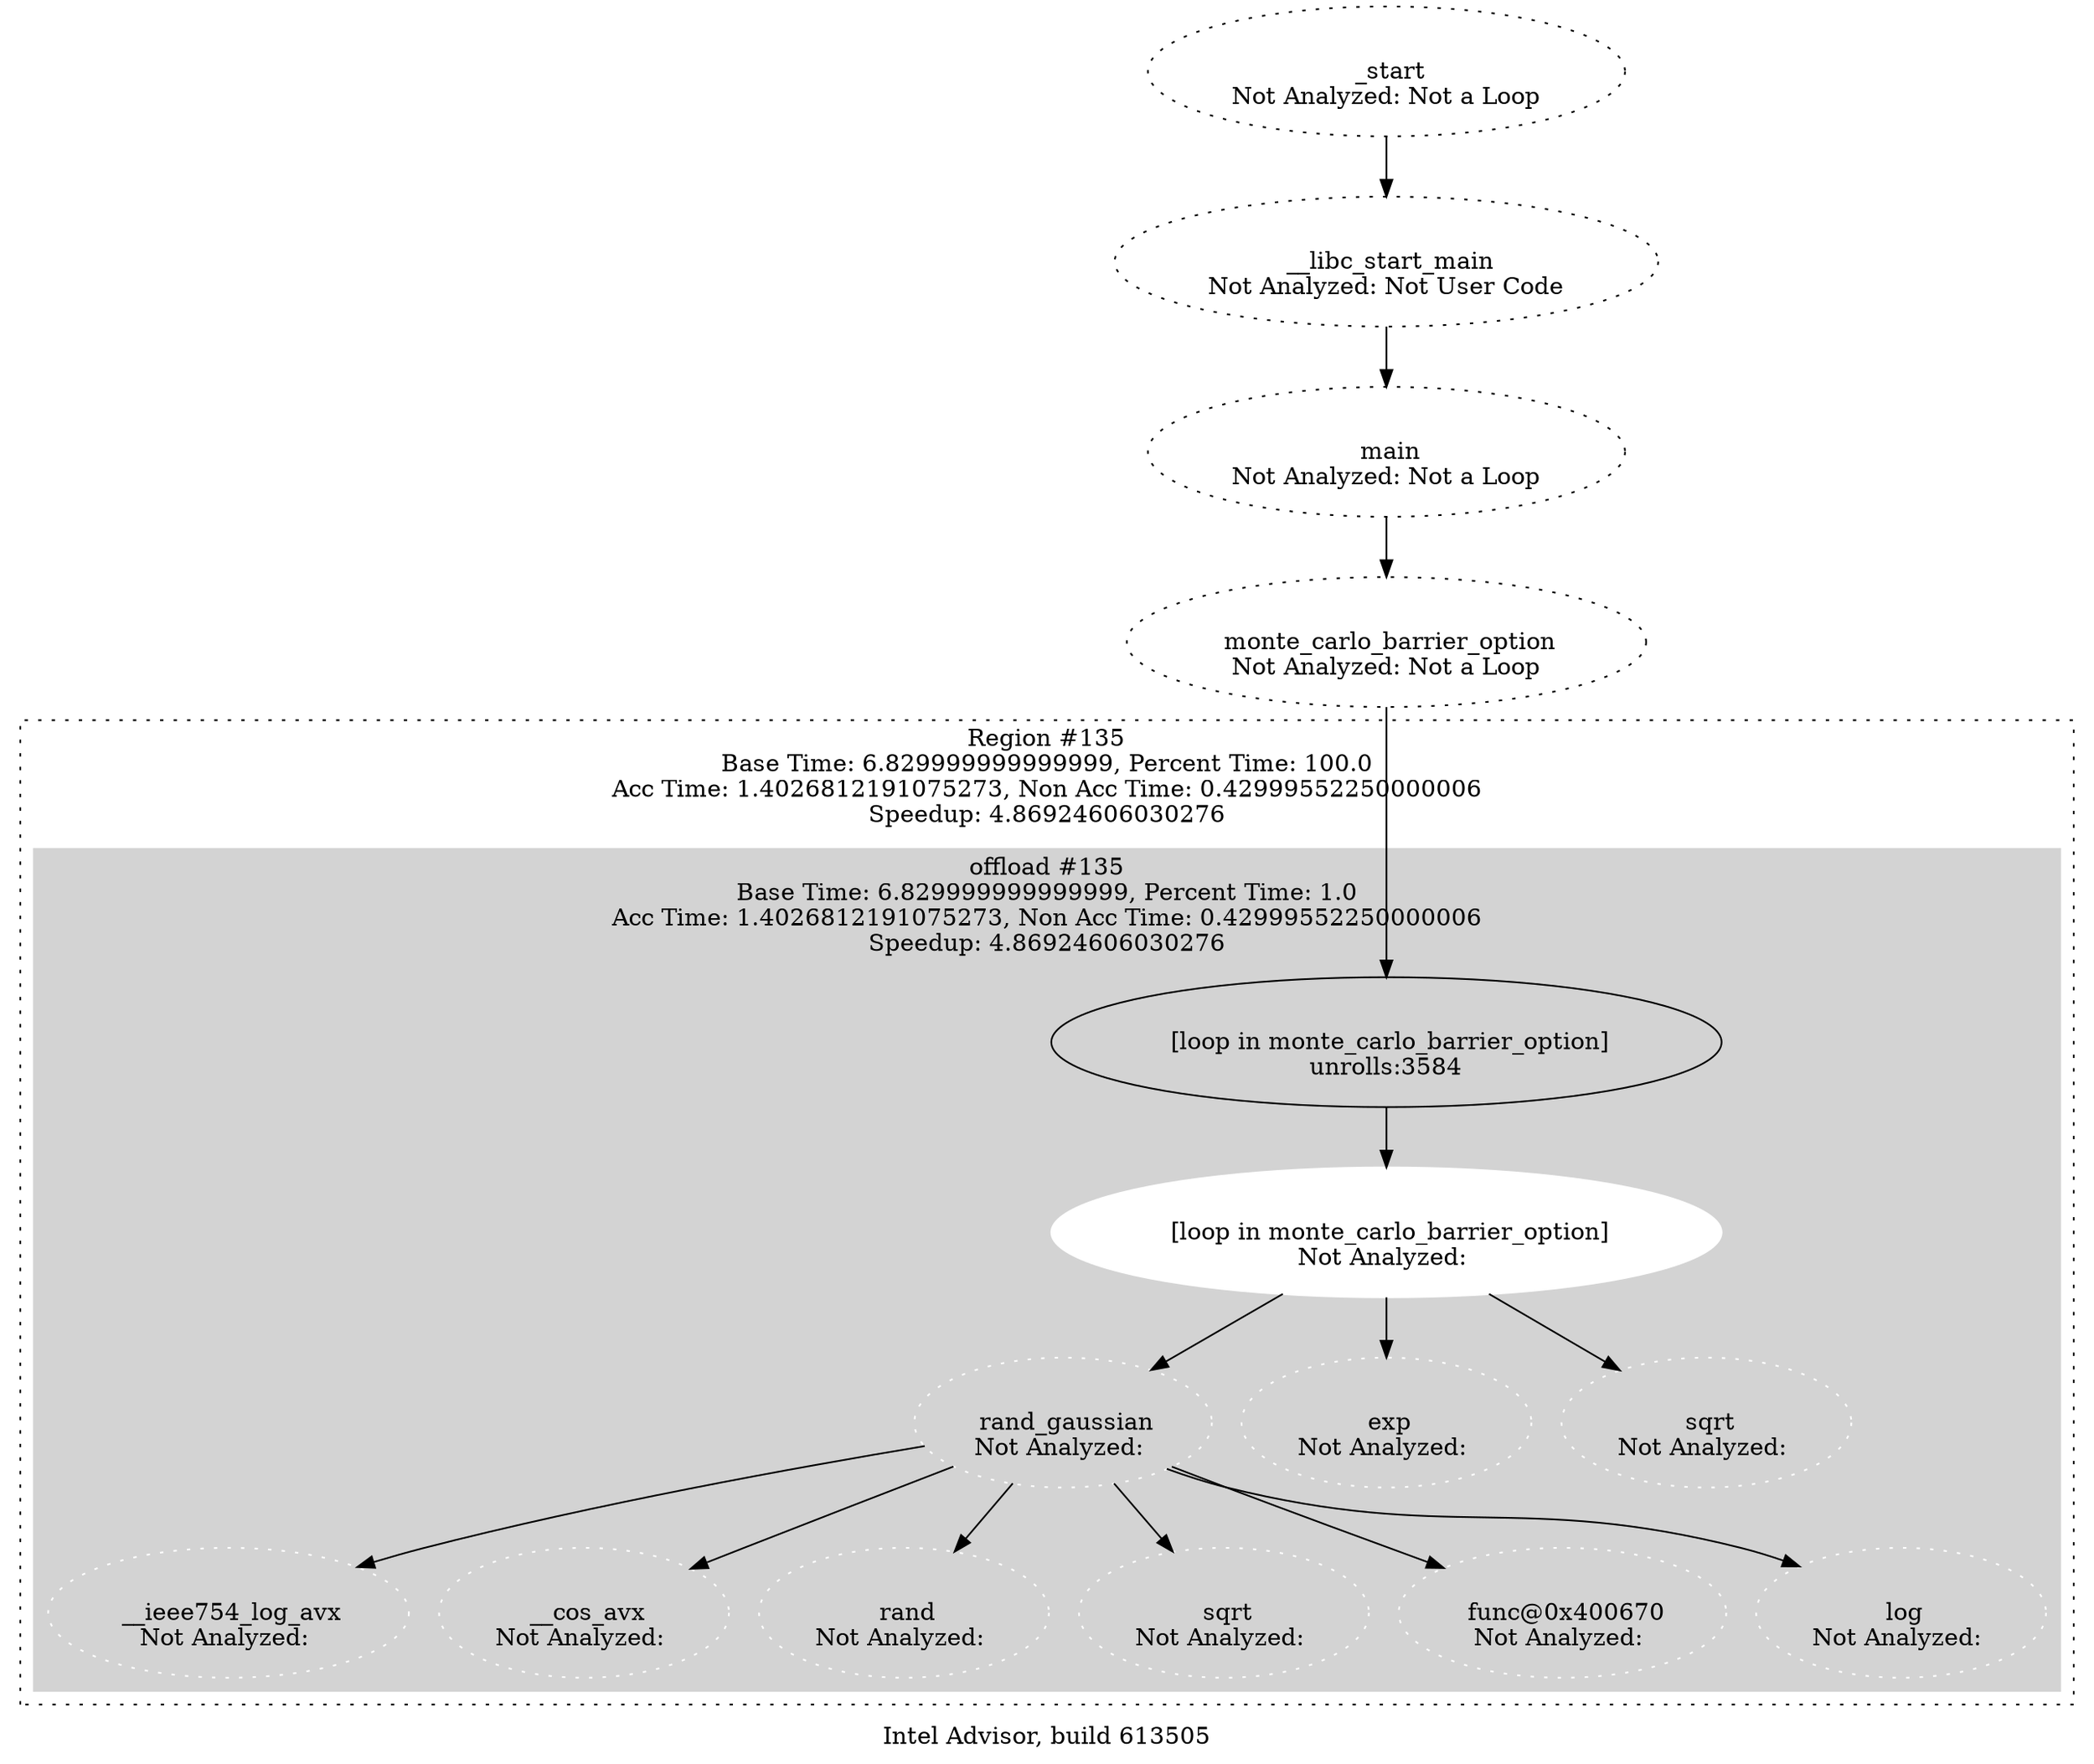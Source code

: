 digraph G {

		2 [label="\n _start\nNot Analyzed: Not a Loop", style=dotted]
	2 -> 320
		320 [label="\n __libc_start_main\nNot Analyzed: Not User Code", style=dotted]
	320 -> 4
		4 [label="\n main\nNot Analyzed: Not a Loop", style=dotted]
	4 -> 300
		300 [label="\n monte_carlo_barrier_option\nNot Analyzed: Not a Loop", style=dotted]
	subgraph cluster_loopnest_301 {
		graph [style=dotted];
		301
		label = "Region #135\nBase Time: 6.829999999999999, Percent Time: 100.0\nAcc Time: 1.4026812191075273, Non Acc Time: 0.42999552250000006\nSpeedup: 4.86924606030276";
	subgraph cluster_0_0 {
		style=filled;
		color=lightgrey;
		node [style=filled, color=white];
		301
		301 [label="\n [loop in monte_carlo_barrier_option]\nunrolls:3584"]
		301 -> 5
		5 [label="\n [loop in monte_carlo_barrier_option]\nNot Analyzed: "]
		5 -> 6
		6 [label="\n rand_gaussian\nNot Analyzed: ", style=dotted]
		6 -> 298
		298 [label="\n __ieee754_log_avx\nNot Analyzed: ", style=dotted]
		6 -> 299
		299 [label="\n __cos_avx\nNot Analyzed: ", style=dotted]
		6 -> 11
		11 [label="\n rand\nNot Analyzed: ", style=dotted]
		6 -> 156
		156 [label="\n sqrt\nNot Analyzed: ", style=dotted]
		6 -> 241
		241 [label="\n func@0x400670\nNot Analyzed: ", style=dotted]
		6 -> 237
		237 [label="\n log\nNot Analyzed: ", style=dotted]
		5 -> 17
		17 [label="\n exp\nNot Analyzed: ", style=dotted]
		5 -> 149
		149 [label="\n sqrt\nNot Analyzed: ", style=dotted]
		label = "offload #135\nBase Time: 6.829999999999999, Percent Time: 1.0\nAcc Time: 1.4026812191075273, Non Acc Time: 0.42999552250000006\nSpeedup: 4.86924606030276";
	}

	}
	300 -> 301
	label="Intel Advisor, build 613505";

}
